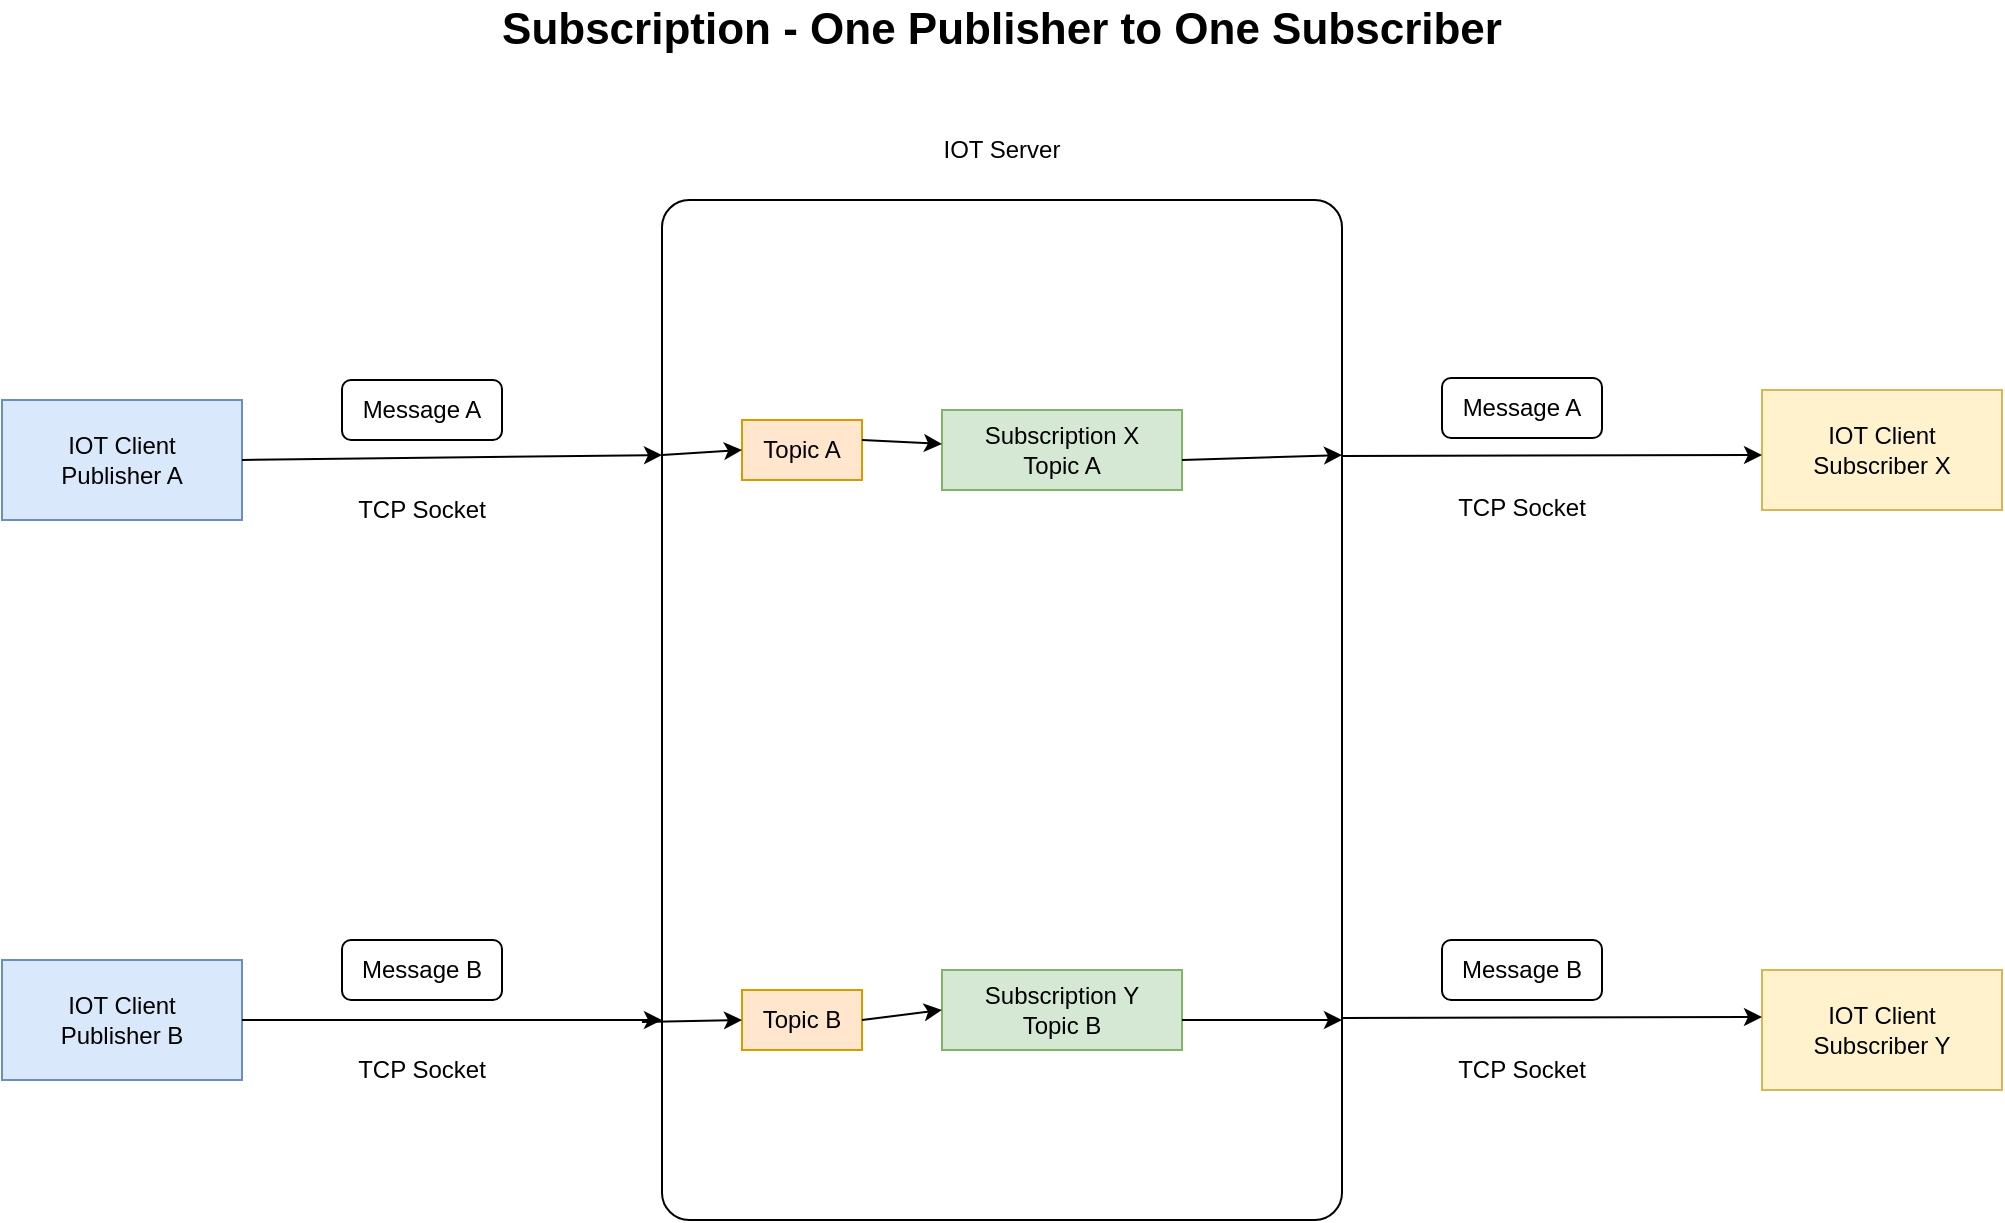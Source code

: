 <mxfile version="17.4.5" type="device"><diagram name="Page-1" id="55a83fd1-7818-8e21-69c5-c3457e3827bb"><mxGraphModel dx="1350" dy="793" grid="1" gridSize="10" guides="1" tooltips="1" connect="1" arrows="1" fold="1" page="1" pageScale="1" pageWidth="1100" pageHeight="850" background="none" math="0" shadow="0"><root><mxCell id="0"/><mxCell id="1" parent="0"/><mxCell id="dO_IQpKA0U_SaYODATRg-1" value="&lt;div&gt;IOT Client &lt;br&gt;&lt;/div&gt;&lt;div&gt;Publisher A&lt;/div&gt;" style="rounded=0;whiteSpace=wrap;html=1;fillColor=#dae8fc;strokeColor=#6c8ebf;" parent="1" vertex="1"><mxGeometry x="30" y="330" width="120" height="60" as="geometry"/></mxCell><mxCell id="dO_IQpKA0U_SaYODATRg-3" value="" style="rounded=1;whiteSpace=wrap;html=1;arcSize=4;fontStyle=1" parent="1" vertex="1"><mxGeometry x="360" y="230" width="340" height="510" as="geometry"/></mxCell><mxCell id="dO_IQpKA0U_SaYODATRg-5" value="IOT Server " style="text;html=1;strokeColor=none;fillColor=none;align=center;verticalAlign=middle;whiteSpace=wrap;rounded=0;" parent="1" vertex="1"><mxGeometry x="420" y="190" width="220" height="30" as="geometry"/></mxCell><mxCell id="dO_IQpKA0U_SaYODATRg-6" value="Message A" style="rounded=1;whiteSpace=wrap;html=1;" parent="1" vertex="1"><mxGeometry x="200" y="320" width="80" height="30" as="geometry"/></mxCell><mxCell id="dO_IQpKA0U_SaYODATRg-11" value="" style="endArrow=classic;html=1;rounded=0;entryX=0;entryY=0.25;entryDx=0;entryDy=0;" parent="1" target="dO_IQpKA0U_SaYODATRg-3" edge="1"><mxGeometry width="50" height="50" relative="1" as="geometry"><mxPoint x="150" y="360" as="sourcePoint"/><mxPoint x="340" y="360" as="targetPoint"/></mxGeometry></mxCell><mxCell id="dO_IQpKA0U_SaYODATRg-12" value="TCP Socket" style="text;html=1;strokeColor=none;fillColor=none;align=center;verticalAlign=middle;whiteSpace=wrap;rounded=0;" parent="1" vertex="1"><mxGeometry x="190" y="370" width="100" height="30" as="geometry"/></mxCell><mxCell id="dO_IQpKA0U_SaYODATRg-13" value="&lt;div&gt;IOT Client &lt;br&gt;&lt;/div&gt;&lt;div&gt;Publisher B&lt;br&gt;&lt;/div&gt;" style="rounded=0;whiteSpace=wrap;html=1;fillColor=#dae8fc;strokeColor=#6c8ebf;" parent="1" vertex="1"><mxGeometry x="30" y="610" width="120" height="60" as="geometry"/></mxCell><mxCell id="dO_IQpKA0U_SaYODATRg-14" value="Message B" style="rounded=1;whiteSpace=wrap;html=1;" parent="1" vertex="1"><mxGeometry x="200" y="600" width="80" height="30" as="geometry"/></mxCell><mxCell id="dO_IQpKA0U_SaYODATRg-15" value="TCP Socket" style="text;html=1;strokeColor=none;fillColor=none;align=center;verticalAlign=middle;whiteSpace=wrap;rounded=0;" parent="1" vertex="1"><mxGeometry x="190" y="650" width="100" height="30" as="geometry"/></mxCell><mxCell id="dO_IQpKA0U_SaYODATRg-16" value="" style="endArrow=classic;html=1;rounded=0;entryX=0;entryY=0.804;entryDx=0;entryDy=0;entryPerimeter=0;" parent="1" target="dO_IQpKA0U_SaYODATRg-3" edge="1"><mxGeometry width="50" height="50" relative="1" as="geometry"><mxPoint x="150" y="640" as="sourcePoint"/><mxPoint x="200" y="590" as="targetPoint"/></mxGeometry></mxCell><mxCell id="dO_IQpKA0U_SaYODATRg-17" value="Topic A" style="rounded=0;whiteSpace=wrap;html=1;fillColor=#ffe6cc;strokeColor=#d79b00;" parent="1" vertex="1"><mxGeometry x="400" y="340" width="60" height="30" as="geometry"/></mxCell><mxCell id="dO_IQpKA0U_SaYODATRg-22" value="" style="endArrow=classic;html=1;rounded=0;exitX=0;exitY=0.25;exitDx=0;exitDy=0;entryX=0;entryY=0.5;entryDx=0;entryDy=0;" parent="1" source="dO_IQpKA0U_SaYODATRg-3" target="dO_IQpKA0U_SaYODATRg-17" edge="1"><mxGeometry width="50" height="50" relative="1" as="geometry"><mxPoint x="400" y="400" as="sourcePoint"/><mxPoint x="450" y="350" as="targetPoint"/></mxGeometry></mxCell><mxCell id="dO_IQpKA0U_SaYODATRg-24" value="Topic B" style="rounded=0;whiteSpace=wrap;html=1;fillColor=#ffe6cc;strokeColor=#d79b00;" parent="1" vertex="1"><mxGeometry x="400" y="625" width="60" height="30" as="geometry"/></mxCell><mxCell id="dO_IQpKA0U_SaYODATRg-25" value="" style="endArrow=classic;html=1;rounded=0;entryX=0;entryY=0.5;entryDx=0;entryDy=0;" parent="1" target="dO_IQpKA0U_SaYODATRg-24" edge="1"><mxGeometry width="50" height="50" relative="1" as="geometry"><mxPoint x="350" y="641" as="sourcePoint"/><mxPoint x="452" y="633" as="targetPoint"/></mxGeometry></mxCell><mxCell id="dO_IQpKA0U_SaYODATRg-26" value="&lt;div&gt;Subscription X&lt;/div&gt;&lt;div&gt;Topic A&lt;br&gt;&lt;/div&gt;" style="rounded=0;whiteSpace=wrap;html=1;fillColor=#d5e8d4;strokeColor=#82b366;" parent="1" vertex="1"><mxGeometry x="500" y="335" width="120" height="40" as="geometry"/></mxCell><mxCell id="dO_IQpKA0U_SaYODATRg-27" value="&lt;div&gt;Subscription Y&lt;br&gt;&lt;/div&gt;&lt;div&gt;Topic B&lt;br&gt;&lt;/div&gt;" style="rounded=0;whiteSpace=wrap;html=1;fillColor=#d5e8d4;strokeColor=#82b366;" parent="1" vertex="1"><mxGeometry x="500" y="615" width="120" height="40" as="geometry"/></mxCell><mxCell id="dO_IQpKA0U_SaYODATRg-28" value="" style="endArrow=classic;html=1;rounded=0;" parent="1" target="dO_IQpKA0U_SaYODATRg-26" edge="1"><mxGeometry width="50" height="50" relative="1" as="geometry"><mxPoint x="460" y="350" as="sourcePoint"/><mxPoint x="510" y="300" as="targetPoint"/></mxGeometry></mxCell><mxCell id="dO_IQpKA0U_SaYODATRg-30" value="" style="endArrow=classic;html=1;rounded=0;entryX=0;entryY=0.5;entryDx=0;entryDy=0;" parent="1" target="dO_IQpKA0U_SaYODATRg-27" edge="1"><mxGeometry width="50" height="50" relative="1" as="geometry"><mxPoint x="460" y="640" as="sourcePoint"/><mxPoint x="510" y="590" as="targetPoint"/></mxGeometry></mxCell><mxCell id="dO_IQpKA0U_SaYODATRg-31" value="&lt;div&gt;IOT Client &lt;br&gt;&lt;/div&gt;&lt;div&gt;Subscriber X&lt;br&gt;&lt;/div&gt;" style="rounded=0;whiteSpace=wrap;html=1;fillColor=#fff2cc;strokeColor=#d6b656;" parent="1" vertex="1"><mxGeometry x="910" y="325" width="120" height="60" as="geometry"/></mxCell><mxCell id="dO_IQpKA0U_SaYODATRg-32" value="&lt;div&gt;IOT Client &lt;br&gt;&lt;/div&gt;&lt;div&gt;Subscriber Y&lt;br&gt;&lt;/div&gt;" style="rounded=0;whiteSpace=wrap;html=1;fillColor=#fff2cc;strokeColor=#d6b656;" parent="1" vertex="1"><mxGeometry x="910" y="615" width="120" height="60" as="geometry"/></mxCell><mxCell id="dO_IQpKA0U_SaYODATRg-33" value="" style="endArrow=classic;html=1;rounded=0;entryX=1;entryY=0.25;entryDx=0;entryDy=0;" parent="1" target="dO_IQpKA0U_SaYODATRg-3" edge="1"><mxGeometry width="50" height="50" relative="1" as="geometry"><mxPoint x="620" y="360" as="sourcePoint"/><mxPoint x="670" y="310" as="targetPoint"/></mxGeometry></mxCell><mxCell id="dO_IQpKA0U_SaYODATRg-34" value="" style="endArrow=classic;html=1;rounded=0;" parent="1" edge="1"><mxGeometry width="50" height="50" relative="1" as="geometry"><mxPoint x="620" y="640" as="sourcePoint"/><mxPoint x="700" y="640" as="targetPoint"/></mxGeometry></mxCell><mxCell id="dO_IQpKA0U_SaYODATRg-35" value="Message A" style="rounded=1;whiteSpace=wrap;html=1;" parent="1" vertex="1"><mxGeometry x="750" y="319" width="80" height="30" as="geometry"/></mxCell><mxCell id="dO_IQpKA0U_SaYODATRg-36" value="" style="endArrow=classic;html=1;rounded=0;entryX=0;entryY=0.25;entryDx=0;entryDy=0;" parent="1" edge="1"><mxGeometry width="50" height="50" relative="1" as="geometry"><mxPoint x="700" y="358" as="sourcePoint"/><mxPoint x="910" y="357.5" as="targetPoint"/></mxGeometry></mxCell><mxCell id="dO_IQpKA0U_SaYODATRg-37" value="TCP Socket" style="text;html=1;strokeColor=none;fillColor=none;align=center;verticalAlign=middle;whiteSpace=wrap;rounded=0;" parent="1" vertex="1"><mxGeometry x="740" y="369" width="100" height="30" as="geometry"/></mxCell><mxCell id="dO_IQpKA0U_SaYODATRg-38" value="Message B" style="rounded=1;whiteSpace=wrap;html=1;" parent="1" vertex="1"><mxGeometry x="750" y="600" width="80" height="30" as="geometry"/></mxCell><mxCell id="dO_IQpKA0U_SaYODATRg-39" value="" style="endArrow=classic;html=1;rounded=0;entryX=0;entryY=0.25;entryDx=0;entryDy=0;" parent="1" edge="1"><mxGeometry width="50" height="50" relative="1" as="geometry"><mxPoint x="700" y="639" as="sourcePoint"/><mxPoint x="910" y="638.5" as="targetPoint"/></mxGeometry></mxCell><mxCell id="dO_IQpKA0U_SaYODATRg-40" value="TCP Socket" style="text;html=1;strokeColor=none;fillColor=none;align=center;verticalAlign=middle;whiteSpace=wrap;rounded=0;" parent="1" vertex="1"><mxGeometry x="740" y="650" width="100" height="30" as="geometry"/></mxCell><mxCell id="0-eiJ8HIrYLjS3Uqz8jV-1" value="Subscription - One Publisher to One Subscriber " style="text;html=1;strokeColor=none;fillColor=none;align=center;verticalAlign=middle;whiteSpace=wrap;rounded=0;fontSize=22;fontStyle=1" vertex="1" parent="1"><mxGeometry x="175" y="130" width="710" height="30" as="geometry"/></mxCell></root></mxGraphModel></diagram></mxfile>